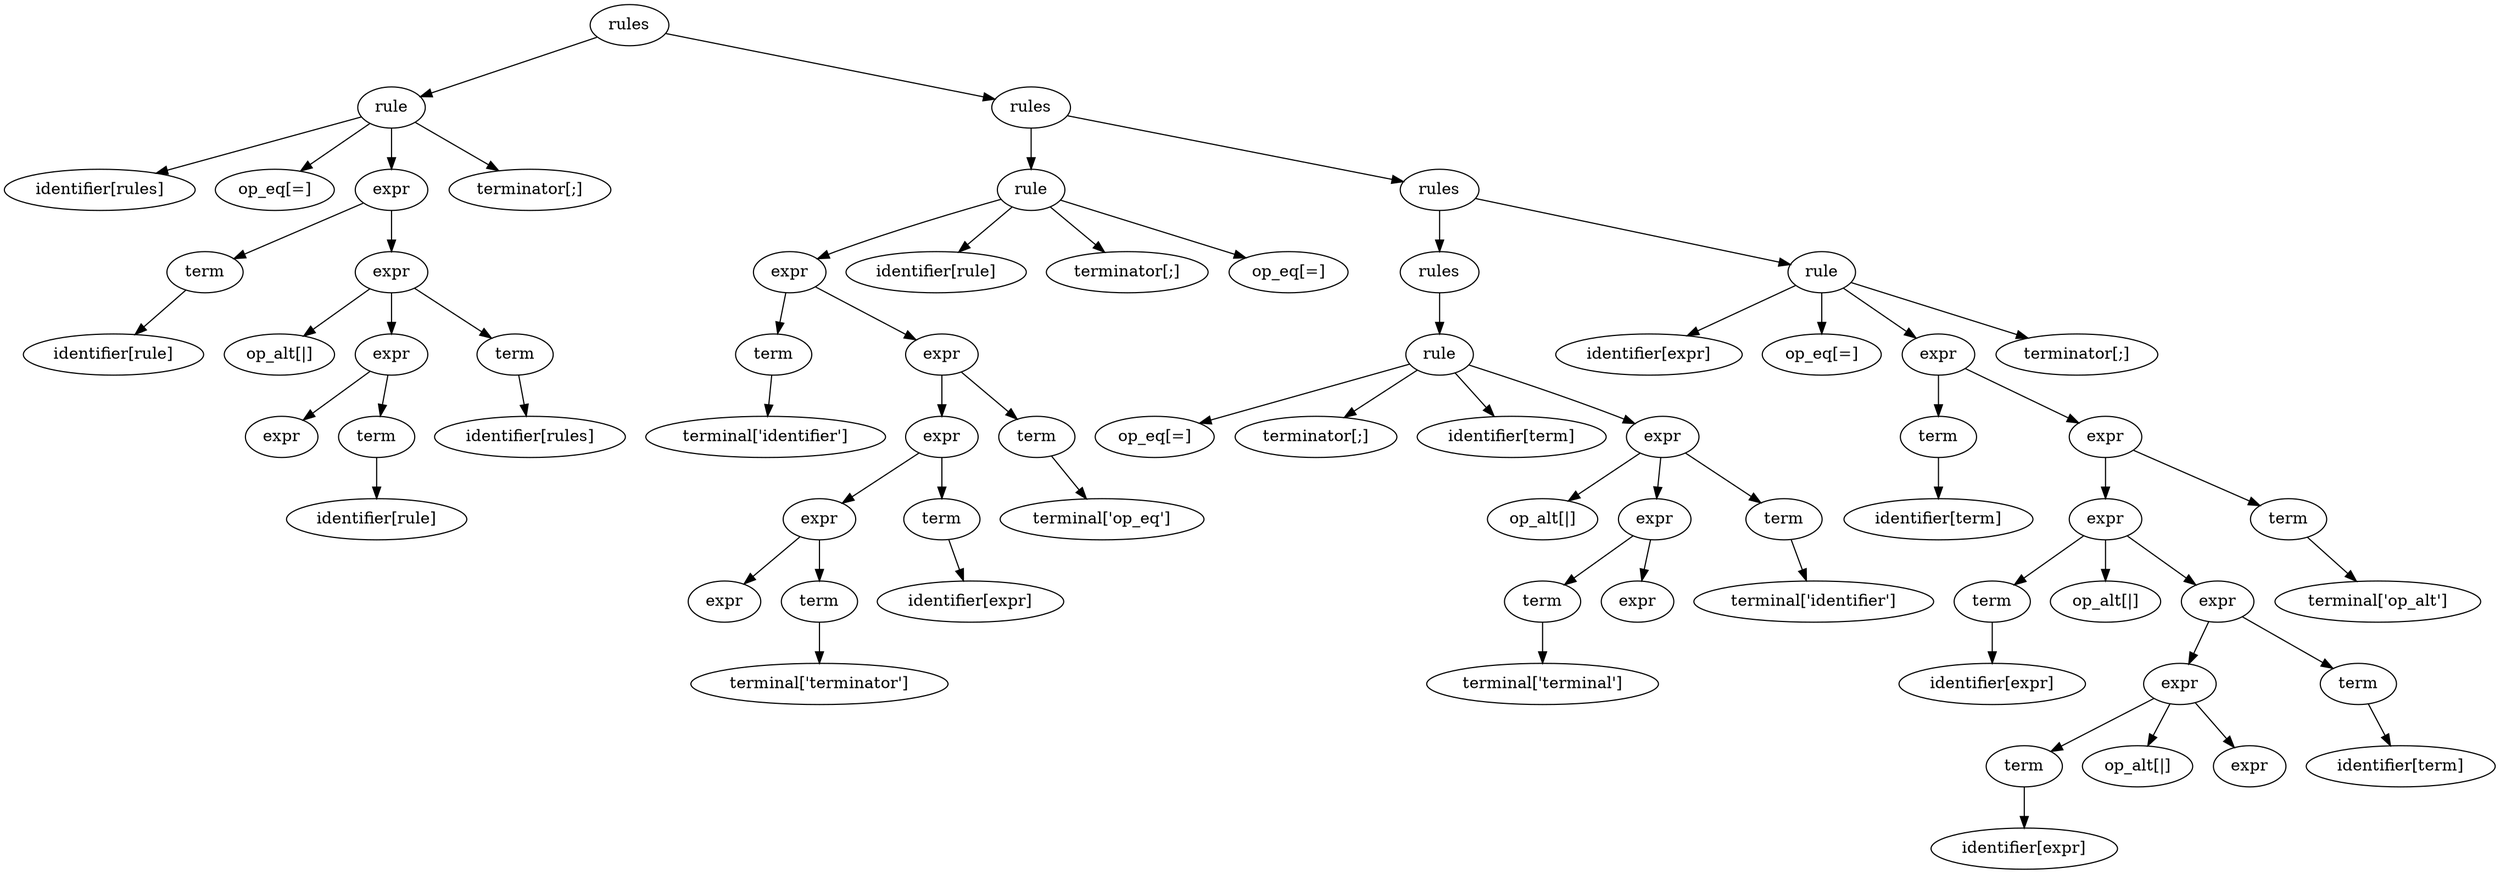 
        digraph parse_tree {
            ordering = out ;
            4421760192 -> 4422108224 ;4421759808 [ label="rules" ] ;4421762432 [ label="term" ] ;4421760896 -> {4421761024 4421761088} ;4421804480 [ label="term" ] ;4421762688 -> {4421762752 4421746560 4421762816} ;4421762112 [ label="term" ] ;4421761472 [ label="expr" ] ;4421761280 -> {4421761408 4421761472} ;4421762368 [ label="expr" ] ;4421745792 [ label="identifier[expr]" ] ;4421760576 -> {} ;4421744576 [ label="identifier[expr]" ] ;4421761856 [ label="rule" ] ;4421760768 -> {4422107840 4422108096 4421760064 4421743872} ;4421760896 [ label="expr" ] ;4421762304 [ label="term" ] ;4421761664 -> {} ;4421744000 [ label="identifier[rule]" ] ;4421762240 [ label="rules" ] ;4421745408 [ label="identifier[term]" ] ;4421760512 -> 4421743616 ;4422108416 [ label="identifier[rules]" ] ;4421761088 -> {4421761216 4421761280} ;4421762432 -> 4421745792 ;4421762112 -> 4421745408 ;4422108544 [ label="op_alt[|]" ] ;4421804544 [ label="expr" ] ;4421760192 [ label="term" ] ;4421759680 [ label="op_alt[|]" ] ;4421745600 [ label="terminal['op_alt']" ] ;4421804480 -> 4421759744 ;4421762816 -> {} ;4421743808 [ label="terminal['identifier']" ] ;4421762368 -> {4421762432 4421746048 4421762496} ;4421762752 [ label="term" ] ;4421745152 [ label="identifier[expr]" ] ;4421804544 -> {} ;4421762176 -> {4421762304 4421762368} ;4421760384 -> {4421760512 4421760576} ;4421745024 [ label="terminator[;]" ] ;4421744192 [ label="op_eq[=]" ] ;4421760320 [ label="term" ] ;4421762304 -> 4421745600 ;4421804352 [ label="expr" ] ;4421745344 [ label="op_eq[=]" ] ;4421760832 [ label="rules" ] ;4421761280 [ label="expr" ] ;4421760064 -> {4421760192 4421760256} ;4421743616 [ label="identifier[rule]" ] ;4421804352 -> {4421804480 4421804544} ;4421761920 -> {4421762048 4421762240} ;4421762688 [ label="expr" ] ;4421761216 [ label="term" ] ;4421761408 -> 4421744576 ;4421761408 [ label="term" ] ;4421761984 -> {4421762112 4421762176} ;4421761216 -> 4421744384 ;4421743872 [ label="terminator[;]" ] ;4421760064 [ label="expr" ] ;4421760768 [ label="rule" ] ;4421759360 [ label="op_eq[=]" ] ;4421746048 [ label="op_alt[|]" ] ;4421761600 [ label="term" ] ;4421761024 [ label="term" ] ;4421760256 -> {4421760320 4422108544 4421760384} ;4421762752 -> 4421746304 ;4421760512 [ label="term" ] ;4421759744 [ label="terminal['terminal']" ] ;4421760576 [ label="expr" ] ;4421760000 [ label="terminator[;]" ] ;4421760320 -> 4422108416 ;4421762048 -> {4421745152 4421745344 4421761984 4421759040} ;4421804416 [ label="rule" ] ;4421759040 [ label="terminator[;]" ] ;4421759424 [ label="terminal['identifier']" ] ;4421759168 [ label="identifier[term]" ] ;4421744384 [ label="terminal['op_eq']" ] ;4421744768 [ label="terminal['terminator']" ] ;4421746304 [ label="identifier[expr]" ] ;4421804224 -> 4421759424 ;4421762496 [ label="expr" ] ;4422108224 [ label="identifier[rule]" ] ;4421762624 -> 4421746112 ;4421760256 [ label="expr" ] ;4421762176 [ label="expr" ] ;4421762240 -> 4421804416 ;4421761024 -> 4421743808 ;4421746560 [ label="op_alt[|]" ] ;4421804288 [ label="expr" ] ;4421761856 -> {4421744000 4421744192 4421760896 4421745024} ;4421761664 [ label="expr" ] ;4421761984 [ label="expr" ] ;4421762048 [ label="rule" ] ;4421762816 [ label="expr" ] ;4422107840 [ label="identifier[rules]" ] ;4421761920 [ label="rules" ] ;4421746112 [ label="identifier[term]" ] ;4421804416 -> {4421759168 4421759360 4421804288 4421760000} ;4421762496 -> {4421762624 4421762688} ;4421762624 [ label="term" ] ;4421761472 -> {4421761600 4421761664} ;4421761600 -> 4421744768 ;4421760384 [ label="expr" ] ;4421760832 -> {4421761856 4421761920} ;4421759808 -> {4421760768 4421760832} ;4422108096 [ label="op_eq[=]" ] ;4421804224 [ label="term" ] ;4421761088 [ label="expr" ] ;4421804288 -> {4421804224 4421759680 4421804352} ;
        }
    